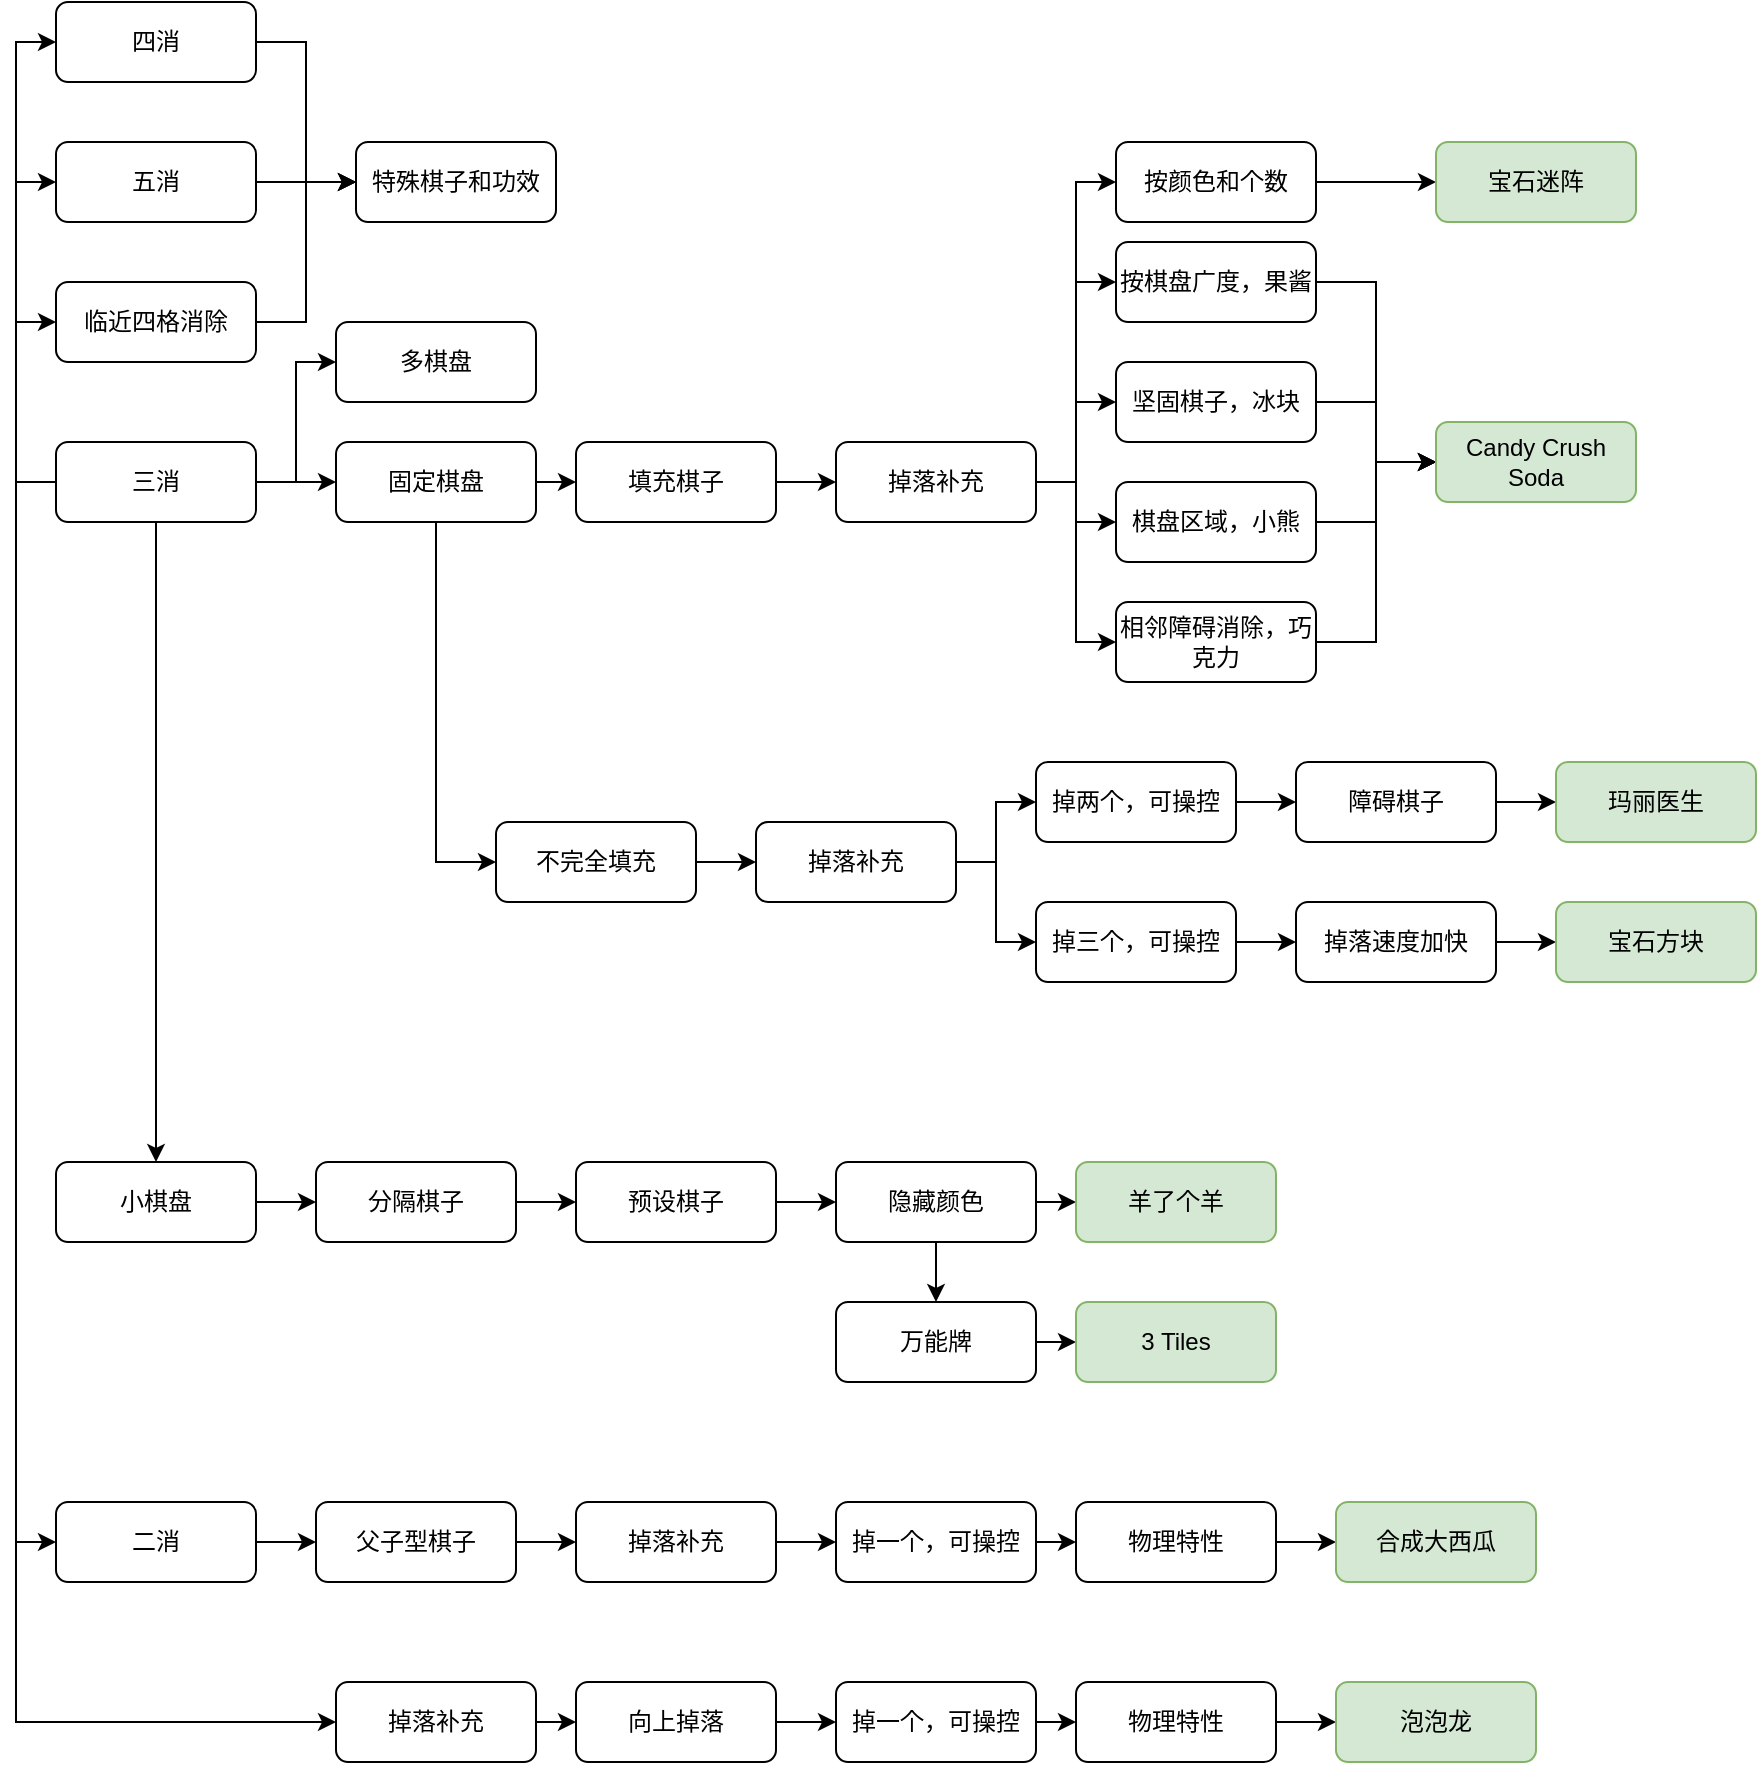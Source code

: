 <mxfile version="20.4.1" type="github">
  <diagram id="LCbXn-3MXr7fc6zhFQKl" name="第 1 页">
    <mxGraphModel dx="1550" dy="1996" grid="1" gridSize="10" guides="1" tooltips="1" connect="1" arrows="1" fold="1" page="1" pageScale="1" pageWidth="1654" pageHeight="1169" math="0" shadow="0">
      <root>
        <mxCell id="0" />
        <mxCell id="1" parent="0" />
        <mxCell id="TRvFklDj4OLgMswm-uFO-4" style="edgeStyle=orthogonalEdgeStyle;rounded=0;orthogonalLoop=1;jettySize=auto;html=1;exitX=1;exitY=0.5;exitDx=0;exitDy=0;entryX=0;entryY=0.5;entryDx=0;entryDy=0;" edge="1" parent="1" source="TRvFklDj4OLgMswm-uFO-1" target="TRvFklDj4OLgMswm-uFO-2">
          <mxGeometry relative="1" as="geometry" />
        </mxCell>
        <mxCell id="TRvFklDj4OLgMswm-uFO-21" style="edgeStyle=orthogonalEdgeStyle;rounded=0;orthogonalLoop=1;jettySize=auto;html=1;exitX=1;exitY=0.5;exitDx=0;exitDy=0;entryX=0;entryY=0.5;entryDx=0;entryDy=0;" edge="1" parent="1" source="TRvFklDj4OLgMswm-uFO-1" target="TRvFklDj4OLgMswm-uFO-20">
          <mxGeometry relative="1" as="geometry" />
        </mxCell>
        <mxCell id="TRvFklDj4OLgMswm-uFO-37" style="edgeStyle=orthogonalEdgeStyle;rounded=0;orthogonalLoop=1;jettySize=auto;html=1;exitX=0;exitY=0.5;exitDx=0;exitDy=0;entryX=0;entryY=0.5;entryDx=0;entryDy=0;" edge="1" parent="1" source="TRvFklDj4OLgMswm-uFO-1" target="TRvFklDj4OLgMswm-uFO-13">
          <mxGeometry relative="1" as="geometry" />
        </mxCell>
        <mxCell id="TRvFklDj4OLgMswm-uFO-38" style="edgeStyle=orthogonalEdgeStyle;rounded=0;orthogonalLoop=1;jettySize=auto;html=1;exitX=0;exitY=0.5;exitDx=0;exitDy=0;entryX=0;entryY=0.5;entryDx=0;entryDy=0;" edge="1" parent="1" source="TRvFklDj4OLgMswm-uFO-1" target="TRvFklDj4OLgMswm-uFO-10">
          <mxGeometry relative="1" as="geometry" />
        </mxCell>
        <mxCell id="TRvFklDj4OLgMswm-uFO-39" style="edgeStyle=orthogonalEdgeStyle;rounded=0;orthogonalLoop=1;jettySize=auto;html=1;exitX=0;exitY=0.5;exitDx=0;exitDy=0;entryX=0;entryY=0.5;entryDx=0;entryDy=0;" edge="1" parent="1" source="TRvFklDj4OLgMswm-uFO-1" target="TRvFklDj4OLgMswm-uFO-9">
          <mxGeometry relative="1" as="geometry" />
        </mxCell>
        <mxCell id="TRvFklDj4OLgMswm-uFO-41" style="edgeStyle=orthogonalEdgeStyle;rounded=0;orthogonalLoop=1;jettySize=auto;html=1;exitX=0.5;exitY=1;exitDx=0;exitDy=0;" edge="1" parent="1" source="TRvFklDj4OLgMswm-uFO-1" target="TRvFklDj4OLgMswm-uFO-40">
          <mxGeometry relative="1" as="geometry" />
        </mxCell>
        <mxCell id="TRvFklDj4OLgMswm-uFO-90" style="edgeStyle=orthogonalEdgeStyle;rounded=0;orthogonalLoop=1;jettySize=auto;html=1;exitX=0;exitY=0.5;exitDx=0;exitDy=0;entryX=0;entryY=0.5;entryDx=0;entryDy=0;" edge="1" parent="1" source="TRvFklDj4OLgMswm-uFO-1" target="TRvFklDj4OLgMswm-uFO-79">
          <mxGeometry relative="1" as="geometry" />
        </mxCell>
        <mxCell id="TRvFklDj4OLgMswm-uFO-100" style="edgeStyle=orthogonalEdgeStyle;rounded=0;orthogonalLoop=1;jettySize=auto;html=1;exitX=0;exitY=0.5;exitDx=0;exitDy=0;entryX=0;entryY=0.5;entryDx=0;entryDy=0;" edge="1" parent="1" source="TRvFklDj4OLgMswm-uFO-1" target="TRvFklDj4OLgMswm-uFO-96">
          <mxGeometry relative="1" as="geometry" />
        </mxCell>
        <mxCell id="TRvFklDj4OLgMswm-uFO-1" value="三消" style="rounded=1;whiteSpace=wrap;html=1;" vertex="1" parent="1">
          <mxGeometry x="70" y="210" width="100" height="40" as="geometry" />
        </mxCell>
        <mxCell id="TRvFklDj4OLgMswm-uFO-6" style="edgeStyle=orthogonalEdgeStyle;rounded=0;orthogonalLoop=1;jettySize=auto;html=1;exitX=1;exitY=0.5;exitDx=0;exitDy=0;entryX=0;entryY=0.5;entryDx=0;entryDy=0;" edge="1" parent="1" source="TRvFklDj4OLgMswm-uFO-2" target="TRvFklDj4OLgMswm-uFO-5">
          <mxGeometry relative="1" as="geometry" />
        </mxCell>
        <mxCell id="TRvFklDj4OLgMswm-uFO-57" style="edgeStyle=orthogonalEdgeStyle;rounded=0;orthogonalLoop=1;jettySize=auto;html=1;exitX=0.5;exitY=1;exitDx=0;exitDy=0;entryX=0;entryY=0.5;entryDx=0;entryDy=0;" edge="1" parent="1" source="TRvFklDj4OLgMswm-uFO-2" target="TRvFklDj4OLgMswm-uFO-56">
          <mxGeometry relative="1" as="geometry" />
        </mxCell>
        <mxCell id="TRvFklDj4OLgMswm-uFO-2" value="固定棋盘" style="rounded=1;whiteSpace=wrap;html=1;" vertex="1" parent="1">
          <mxGeometry x="210" y="210" width="100" height="40" as="geometry" />
        </mxCell>
        <mxCell id="TRvFklDj4OLgMswm-uFO-8" style="edgeStyle=orthogonalEdgeStyle;rounded=0;orthogonalLoop=1;jettySize=auto;html=1;exitX=1;exitY=0.5;exitDx=0;exitDy=0;entryX=0;entryY=0.5;entryDx=0;entryDy=0;" edge="1" parent="1" source="TRvFklDj4OLgMswm-uFO-5" target="TRvFklDj4OLgMswm-uFO-7">
          <mxGeometry relative="1" as="geometry" />
        </mxCell>
        <mxCell id="TRvFklDj4OLgMswm-uFO-5" value="填充棋子" style="rounded=1;whiteSpace=wrap;html=1;" vertex="1" parent="1">
          <mxGeometry x="330" y="210" width="100" height="40" as="geometry" />
        </mxCell>
        <mxCell id="TRvFklDj4OLgMswm-uFO-22" style="edgeStyle=orthogonalEdgeStyle;rounded=0;orthogonalLoop=1;jettySize=auto;html=1;exitX=1;exitY=0.5;exitDx=0;exitDy=0;entryX=0;entryY=0.5;entryDx=0;entryDy=0;" edge="1" parent="1" source="TRvFklDj4OLgMswm-uFO-7" target="TRvFklDj4OLgMswm-uFO-18">
          <mxGeometry relative="1" as="geometry" />
        </mxCell>
        <mxCell id="TRvFklDj4OLgMswm-uFO-23" style="edgeStyle=orthogonalEdgeStyle;rounded=0;orthogonalLoop=1;jettySize=auto;html=1;exitX=1;exitY=0.5;exitDx=0;exitDy=0;entryX=0;entryY=0.5;entryDx=0;entryDy=0;" edge="1" parent="1" source="TRvFklDj4OLgMswm-uFO-7" target="TRvFklDj4OLgMswm-uFO-17">
          <mxGeometry relative="1" as="geometry" />
        </mxCell>
        <mxCell id="TRvFklDj4OLgMswm-uFO-26" style="edgeStyle=orthogonalEdgeStyle;rounded=0;orthogonalLoop=1;jettySize=auto;html=1;exitX=1;exitY=0.5;exitDx=0;exitDy=0;entryX=0;entryY=0.5;entryDx=0;entryDy=0;" edge="1" parent="1" source="TRvFklDj4OLgMswm-uFO-7" target="TRvFklDj4OLgMswm-uFO-19">
          <mxGeometry relative="1" as="geometry" />
        </mxCell>
        <mxCell id="TRvFklDj4OLgMswm-uFO-32" style="edgeStyle=orthogonalEdgeStyle;rounded=0;orthogonalLoop=1;jettySize=auto;html=1;exitX=1;exitY=0.5;exitDx=0;exitDy=0;entryX=0;entryY=0.5;entryDx=0;entryDy=0;" edge="1" parent="1" source="TRvFklDj4OLgMswm-uFO-7" target="TRvFklDj4OLgMswm-uFO-15">
          <mxGeometry relative="1" as="geometry" />
        </mxCell>
        <mxCell id="TRvFklDj4OLgMswm-uFO-33" style="edgeStyle=orthogonalEdgeStyle;rounded=0;orthogonalLoop=1;jettySize=auto;html=1;exitX=1;exitY=0.5;exitDx=0;exitDy=0;entryX=0;entryY=0.5;entryDx=0;entryDy=0;" edge="1" parent="1" source="TRvFklDj4OLgMswm-uFO-7" target="TRvFklDj4OLgMswm-uFO-16">
          <mxGeometry relative="1" as="geometry" />
        </mxCell>
        <mxCell id="TRvFklDj4OLgMswm-uFO-7" value="掉落补充" style="rounded=1;whiteSpace=wrap;html=1;" vertex="1" parent="1">
          <mxGeometry x="460" y="210" width="100" height="40" as="geometry" />
        </mxCell>
        <mxCell id="TRvFklDj4OLgMswm-uFO-30" style="edgeStyle=orthogonalEdgeStyle;rounded=0;orthogonalLoop=1;jettySize=auto;html=1;exitX=1;exitY=0.5;exitDx=0;exitDy=0;entryX=0;entryY=0.5;entryDx=0;entryDy=0;" edge="1" parent="1" source="TRvFklDj4OLgMswm-uFO-9" target="TRvFklDj4OLgMswm-uFO-27">
          <mxGeometry relative="1" as="geometry" />
        </mxCell>
        <mxCell id="TRvFklDj4OLgMswm-uFO-9" value="四消" style="rounded=1;whiteSpace=wrap;html=1;" vertex="1" parent="1">
          <mxGeometry x="70" y="-10" width="100" height="40" as="geometry" />
        </mxCell>
        <mxCell id="TRvFklDj4OLgMswm-uFO-29" style="edgeStyle=orthogonalEdgeStyle;rounded=0;orthogonalLoop=1;jettySize=auto;html=1;exitX=1;exitY=0.5;exitDx=0;exitDy=0;" edge="1" parent="1" source="TRvFklDj4OLgMswm-uFO-10">
          <mxGeometry relative="1" as="geometry">
            <mxPoint x="220" y="80" as="targetPoint" />
          </mxGeometry>
        </mxCell>
        <mxCell id="TRvFklDj4OLgMswm-uFO-10" value="五消" style="rounded=1;whiteSpace=wrap;html=1;" vertex="1" parent="1">
          <mxGeometry x="70" y="60" width="100" height="40" as="geometry" />
        </mxCell>
        <mxCell id="TRvFklDj4OLgMswm-uFO-31" style="edgeStyle=orthogonalEdgeStyle;rounded=0;orthogonalLoop=1;jettySize=auto;html=1;exitX=1;exitY=0.5;exitDx=0;exitDy=0;entryX=0;entryY=0.5;entryDx=0;entryDy=0;" edge="1" parent="1" source="TRvFklDj4OLgMswm-uFO-13" target="TRvFklDj4OLgMswm-uFO-27">
          <mxGeometry relative="1" as="geometry" />
        </mxCell>
        <mxCell id="TRvFklDj4OLgMswm-uFO-13" value="临近四格消除" style="rounded=1;whiteSpace=wrap;html=1;" vertex="1" parent="1">
          <mxGeometry x="70" y="130" width="100" height="40" as="geometry" />
        </mxCell>
        <mxCell id="TRvFklDj4OLgMswm-uFO-74" style="edgeStyle=orthogonalEdgeStyle;rounded=0;orthogonalLoop=1;jettySize=auto;html=1;exitX=1;exitY=0.5;exitDx=0;exitDy=0;entryX=0;entryY=0.5;entryDx=0;entryDy=0;" edge="1" parent="1" source="TRvFklDj4OLgMswm-uFO-15" target="TRvFklDj4OLgMswm-uFO-73">
          <mxGeometry relative="1" as="geometry" />
        </mxCell>
        <mxCell id="TRvFklDj4OLgMswm-uFO-15" value="按颜色和个数" style="rounded=1;whiteSpace=wrap;html=1;" vertex="1" parent="1">
          <mxGeometry x="600" y="60" width="100" height="40" as="geometry" />
        </mxCell>
        <mxCell id="TRvFklDj4OLgMswm-uFO-75" style="edgeStyle=orthogonalEdgeStyle;rounded=0;orthogonalLoop=1;jettySize=auto;html=1;exitX=1;exitY=0.5;exitDx=0;exitDy=0;entryX=0;entryY=0.5;entryDx=0;entryDy=0;" edge="1" parent="1" source="TRvFklDj4OLgMswm-uFO-16" target="TRvFklDj4OLgMswm-uFO-54">
          <mxGeometry relative="1" as="geometry" />
        </mxCell>
        <mxCell id="TRvFklDj4OLgMswm-uFO-16" value="按棋盘广度，果酱" style="rounded=1;whiteSpace=wrap;html=1;" vertex="1" parent="1">
          <mxGeometry x="600" y="110" width="100" height="40" as="geometry" />
        </mxCell>
        <mxCell id="TRvFklDj4OLgMswm-uFO-55" style="edgeStyle=orthogonalEdgeStyle;rounded=0;orthogonalLoop=1;jettySize=auto;html=1;exitX=1;exitY=0.5;exitDx=0;exitDy=0;entryX=0;entryY=0.5;entryDx=0;entryDy=0;" edge="1" parent="1" source="TRvFklDj4OLgMswm-uFO-17" target="TRvFklDj4OLgMswm-uFO-54">
          <mxGeometry relative="1" as="geometry" />
        </mxCell>
        <mxCell id="TRvFklDj4OLgMswm-uFO-17" value="坚固棋子，冰块" style="rounded=1;whiteSpace=wrap;html=1;" vertex="1" parent="1">
          <mxGeometry x="600" y="170" width="100" height="40" as="geometry" />
        </mxCell>
        <mxCell id="TRvFklDj4OLgMswm-uFO-77" style="edgeStyle=orthogonalEdgeStyle;rounded=0;orthogonalLoop=1;jettySize=auto;html=1;exitX=1;exitY=0.5;exitDx=0;exitDy=0;entryX=0;entryY=0.5;entryDx=0;entryDy=0;" edge="1" parent="1" source="TRvFklDj4OLgMswm-uFO-18" target="TRvFklDj4OLgMswm-uFO-54">
          <mxGeometry relative="1" as="geometry" />
        </mxCell>
        <mxCell id="TRvFklDj4OLgMswm-uFO-18" value="棋盘区域，小熊" style="rounded=1;whiteSpace=wrap;html=1;" vertex="1" parent="1">
          <mxGeometry x="600" y="230" width="100" height="40" as="geometry" />
        </mxCell>
        <mxCell id="TRvFklDj4OLgMswm-uFO-78" style="edgeStyle=orthogonalEdgeStyle;rounded=0;orthogonalLoop=1;jettySize=auto;html=1;exitX=1;exitY=0.5;exitDx=0;exitDy=0;entryX=0;entryY=0.5;entryDx=0;entryDy=0;" edge="1" parent="1" source="TRvFklDj4OLgMswm-uFO-19" target="TRvFklDj4OLgMswm-uFO-54">
          <mxGeometry relative="1" as="geometry" />
        </mxCell>
        <mxCell id="TRvFklDj4OLgMswm-uFO-19" value="相邻障碍消除，巧克力" style="rounded=1;whiteSpace=wrap;html=1;" vertex="1" parent="1">
          <mxGeometry x="600" y="290" width="100" height="40" as="geometry" />
        </mxCell>
        <mxCell id="TRvFklDj4OLgMswm-uFO-20" value="多棋盘" style="rounded=1;whiteSpace=wrap;html=1;" vertex="1" parent="1">
          <mxGeometry x="210" y="150" width="100" height="40" as="geometry" />
        </mxCell>
        <mxCell id="TRvFklDj4OLgMswm-uFO-27" value="特殊棋子和功效" style="rounded=1;whiteSpace=wrap;html=1;" vertex="1" parent="1">
          <mxGeometry x="220" y="60" width="100" height="40" as="geometry" />
        </mxCell>
        <mxCell id="TRvFklDj4OLgMswm-uFO-44" style="edgeStyle=orthogonalEdgeStyle;rounded=0;orthogonalLoop=1;jettySize=auto;html=1;exitX=1;exitY=0.5;exitDx=0;exitDy=0;entryX=0;entryY=0.5;entryDx=0;entryDy=0;" edge="1" parent="1" source="TRvFklDj4OLgMswm-uFO-40" target="TRvFklDj4OLgMswm-uFO-42">
          <mxGeometry relative="1" as="geometry" />
        </mxCell>
        <mxCell id="TRvFklDj4OLgMswm-uFO-40" value="小棋盘" style="rounded=1;whiteSpace=wrap;html=1;" vertex="1" parent="1">
          <mxGeometry x="70" y="570" width="100" height="40" as="geometry" />
        </mxCell>
        <mxCell id="TRvFklDj4OLgMswm-uFO-45" style="edgeStyle=orthogonalEdgeStyle;rounded=0;orthogonalLoop=1;jettySize=auto;html=1;exitX=1;exitY=0.5;exitDx=0;exitDy=0;" edge="1" parent="1" source="TRvFklDj4OLgMswm-uFO-42" target="TRvFklDj4OLgMswm-uFO-43">
          <mxGeometry relative="1" as="geometry" />
        </mxCell>
        <mxCell id="TRvFklDj4OLgMswm-uFO-42" value="分隔棋子" style="rounded=1;whiteSpace=wrap;html=1;" vertex="1" parent="1">
          <mxGeometry x="200" y="570" width="100" height="40" as="geometry" />
        </mxCell>
        <mxCell id="TRvFklDj4OLgMswm-uFO-47" style="edgeStyle=orthogonalEdgeStyle;rounded=0;orthogonalLoop=1;jettySize=auto;html=1;exitX=1;exitY=0.5;exitDx=0;exitDy=0;entryX=0;entryY=0.5;entryDx=0;entryDy=0;" edge="1" parent="1" source="TRvFklDj4OLgMswm-uFO-43" target="TRvFklDj4OLgMswm-uFO-46">
          <mxGeometry relative="1" as="geometry" />
        </mxCell>
        <mxCell id="TRvFklDj4OLgMswm-uFO-43" value="预设棋子" style="rounded=1;whiteSpace=wrap;html=1;" vertex="1" parent="1">
          <mxGeometry x="330" y="570" width="100" height="40" as="geometry" />
        </mxCell>
        <mxCell id="TRvFklDj4OLgMswm-uFO-49" style="edgeStyle=orthogonalEdgeStyle;rounded=0;orthogonalLoop=1;jettySize=auto;html=1;exitX=1;exitY=0.5;exitDx=0;exitDy=0;entryX=0;entryY=0.5;entryDx=0;entryDy=0;" edge="1" parent="1" source="TRvFklDj4OLgMswm-uFO-46" target="TRvFklDj4OLgMswm-uFO-48">
          <mxGeometry relative="1" as="geometry" />
        </mxCell>
        <mxCell id="TRvFklDj4OLgMswm-uFO-52" style="edgeStyle=orthogonalEdgeStyle;rounded=0;orthogonalLoop=1;jettySize=auto;html=1;exitX=0.5;exitY=1;exitDx=0;exitDy=0;entryX=0.5;entryY=0;entryDx=0;entryDy=0;" edge="1" parent="1" source="TRvFklDj4OLgMswm-uFO-46" target="TRvFklDj4OLgMswm-uFO-50">
          <mxGeometry relative="1" as="geometry" />
        </mxCell>
        <mxCell id="TRvFklDj4OLgMswm-uFO-46" value="隐藏颜色" style="rounded=1;whiteSpace=wrap;html=1;" vertex="1" parent="1">
          <mxGeometry x="460" y="570" width="100" height="40" as="geometry" />
        </mxCell>
        <mxCell id="TRvFklDj4OLgMswm-uFO-48" value="羊了个羊" style="rounded=1;whiteSpace=wrap;html=1;fillColor=#d5e8d4;strokeColor=#82b366;" vertex="1" parent="1">
          <mxGeometry x="580" y="570" width="100" height="40" as="geometry" />
        </mxCell>
        <mxCell id="TRvFklDj4OLgMswm-uFO-53" style="edgeStyle=orthogonalEdgeStyle;rounded=0;orthogonalLoop=1;jettySize=auto;html=1;exitX=1;exitY=0.5;exitDx=0;exitDy=0;entryX=0;entryY=0.5;entryDx=0;entryDy=0;" edge="1" parent="1" source="TRvFklDj4OLgMswm-uFO-50" target="TRvFklDj4OLgMswm-uFO-51">
          <mxGeometry relative="1" as="geometry" />
        </mxCell>
        <mxCell id="TRvFklDj4OLgMswm-uFO-50" value="万能牌" style="rounded=1;whiteSpace=wrap;html=1;" vertex="1" parent="1">
          <mxGeometry x="460" y="640" width="100" height="40" as="geometry" />
        </mxCell>
        <mxCell id="TRvFklDj4OLgMswm-uFO-51" value="3 Tiles" style="rounded=1;whiteSpace=wrap;html=1;fillColor=#d5e8d4;strokeColor=#82b366;" vertex="1" parent="1">
          <mxGeometry x="580" y="640" width="100" height="40" as="geometry" />
        </mxCell>
        <mxCell id="TRvFklDj4OLgMswm-uFO-54" value="Candy Crush Soda" style="rounded=1;whiteSpace=wrap;html=1;fillColor=#d5e8d4;strokeColor=#82b366;" vertex="1" parent="1">
          <mxGeometry x="760" y="200" width="100" height="40" as="geometry" />
        </mxCell>
        <mxCell id="TRvFklDj4OLgMswm-uFO-59" style="edgeStyle=orthogonalEdgeStyle;rounded=0;orthogonalLoop=1;jettySize=auto;html=1;exitX=1;exitY=0.5;exitDx=0;exitDy=0;entryX=0;entryY=0.5;entryDx=0;entryDy=0;" edge="1" parent="1" source="TRvFklDj4OLgMswm-uFO-56" target="TRvFklDj4OLgMswm-uFO-58">
          <mxGeometry relative="1" as="geometry" />
        </mxCell>
        <mxCell id="TRvFklDj4OLgMswm-uFO-56" value="不完全填充" style="rounded=1;whiteSpace=wrap;html=1;" vertex="1" parent="1">
          <mxGeometry x="290" y="400" width="100" height="40" as="geometry" />
        </mxCell>
        <mxCell id="TRvFklDj4OLgMswm-uFO-62" style="edgeStyle=orthogonalEdgeStyle;rounded=0;orthogonalLoop=1;jettySize=auto;html=1;exitX=1;exitY=0.5;exitDx=0;exitDy=0;entryX=0;entryY=0.5;entryDx=0;entryDy=0;" edge="1" parent="1" source="TRvFklDj4OLgMswm-uFO-58" target="TRvFklDj4OLgMswm-uFO-60">
          <mxGeometry relative="1" as="geometry" />
        </mxCell>
        <mxCell id="TRvFklDj4OLgMswm-uFO-63" style="edgeStyle=orthogonalEdgeStyle;rounded=0;orthogonalLoop=1;jettySize=auto;html=1;exitX=1;exitY=0.5;exitDx=0;exitDy=0;entryX=0;entryY=0.5;entryDx=0;entryDy=0;" edge="1" parent="1" source="TRvFklDj4OLgMswm-uFO-58" target="TRvFklDj4OLgMswm-uFO-61">
          <mxGeometry relative="1" as="geometry" />
        </mxCell>
        <mxCell id="TRvFklDj4OLgMswm-uFO-58" value="掉落补充" style="rounded=1;whiteSpace=wrap;html=1;" vertex="1" parent="1">
          <mxGeometry x="420" y="400" width="100" height="40" as="geometry" />
        </mxCell>
        <mxCell id="TRvFklDj4OLgMswm-uFO-66" style="edgeStyle=orthogonalEdgeStyle;rounded=0;orthogonalLoop=1;jettySize=auto;html=1;exitX=1;exitY=0.5;exitDx=0;exitDy=0;entryX=0;entryY=0.5;entryDx=0;entryDy=0;" edge="1" parent="1" source="TRvFklDj4OLgMswm-uFO-60" target="TRvFklDj4OLgMswm-uFO-65">
          <mxGeometry relative="1" as="geometry" />
        </mxCell>
        <mxCell id="TRvFklDj4OLgMswm-uFO-60" value="掉两个，可操控" style="rounded=1;whiteSpace=wrap;html=1;" vertex="1" parent="1">
          <mxGeometry x="560" y="370" width="100" height="40" as="geometry" />
        </mxCell>
        <mxCell id="TRvFklDj4OLgMswm-uFO-70" style="edgeStyle=orthogonalEdgeStyle;rounded=0;orthogonalLoop=1;jettySize=auto;html=1;exitX=1;exitY=0.5;exitDx=0;exitDy=0;entryX=0;entryY=0.5;entryDx=0;entryDy=0;" edge="1" parent="1" source="TRvFklDj4OLgMswm-uFO-61" target="TRvFklDj4OLgMswm-uFO-69">
          <mxGeometry relative="1" as="geometry" />
        </mxCell>
        <mxCell id="TRvFklDj4OLgMswm-uFO-61" value="掉三个，可操控" style="rounded=1;whiteSpace=wrap;html=1;" vertex="1" parent="1">
          <mxGeometry x="560" y="440" width="100" height="40" as="geometry" />
        </mxCell>
        <mxCell id="TRvFklDj4OLgMswm-uFO-68" style="edgeStyle=orthogonalEdgeStyle;rounded=0;orthogonalLoop=1;jettySize=auto;html=1;exitX=1;exitY=0.5;exitDx=0;exitDy=0;entryX=0;entryY=0.5;entryDx=0;entryDy=0;" edge="1" parent="1" source="TRvFklDj4OLgMswm-uFO-65" target="TRvFklDj4OLgMswm-uFO-67">
          <mxGeometry relative="1" as="geometry" />
        </mxCell>
        <mxCell id="TRvFklDj4OLgMswm-uFO-65" value="障碍棋子" style="rounded=1;whiteSpace=wrap;html=1;" vertex="1" parent="1">
          <mxGeometry x="690" y="370" width="100" height="40" as="geometry" />
        </mxCell>
        <mxCell id="TRvFklDj4OLgMswm-uFO-67" value="玛丽医生" style="rounded=1;whiteSpace=wrap;html=1;fillColor=#d5e8d4;strokeColor=#82b366;" vertex="1" parent="1">
          <mxGeometry x="820" y="370" width="100" height="40" as="geometry" />
        </mxCell>
        <mxCell id="TRvFklDj4OLgMswm-uFO-72" style="edgeStyle=orthogonalEdgeStyle;rounded=0;orthogonalLoop=1;jettySize=auto;html=1;exitX=1;exitY=0.5;exitDx=0;exitDy=0;entryX=0;entryY=0.5;entryDx=0;entryDy=0;" edge="1" parent="1" source="TRvFklDj4OLgMswm-uFO-69" target="TRvFklDj4OLgMswm-uFO-71">
          <mxGeometry relative="1" as="geometry" />
        </mxCell>
        <mxCell id="TRvFklDj4OLgMswm-uFO-69" value="掉落速度加快" style="rounded=1;whiteSpace=wrap;html=1;" vertex="1" parent="1">
          <mxGeometry x="690" y="440" width="100" height="40" as="geometry" />
        </mxCell>
        <mxCell id="TRvFklDj4OLgMswm-uFO-71" value="宝石方块" style="rounded=1;whiteSpace=wrap;html=1;fillColor=#d5e8d4;strokeColor=#82b366;" vertex="1" parent="1">
          <mxGeometry x="820" y="440" width="100" height="40" as="geometry" />
        </mxCell>
        <mxCell id="TRvFklDj4OLgMswm-uFO-73" value="宝石迷阵" style="rounded=1;whiteSpace=wrap;html=1;fillColor=#d5e8d4;strokeColor=#82b366;" vertex="1" parent="1">
          <mxGeometry x="760" y="60" width="100" height="40" as="geometry" />
        </mxCell>
        <mxCell id="TRvFklDj4OLgMswm-uFO-85" style="edgeStyle=orthogonalEdgeStyle;rounded=0;orthogonalLoop=1;jettySize=auto;html=1;exitX=1;exitY=0.5;exitDx=0;exitDy=0;entryX=0;entryY=0.5;entryDx=0;entryDy=0;" edge="1" parent="1" source="TRvFklDj4OLgMswm-uFO-79" target="TRvFklDj4OLgMswm-uFO-80">
          <mxGeometry relative="1" as="geometry" />
        </mxCell>
        <mxCell id="TRvFklDj4OLgMswm-uFO-79" value="二消" style="rounded=1;whiteSpace=wrap;html=1;" vertex="1" parent="1">
          <mxGeometry x="70" y="740" width="100" height="40" as="geometry" />
        </mxCell>
        <mxCell id="TRvFklDj4OLgMswm-uFO-86" style="edgeStyle=orthogonalEdgeStyle;rounded=0;orthogonalLoop=1;jettySize=auto;html=1;exitX=1;exitY=0.5;exitDx=0;exitDy=0;entryX=0;entryY=0.5;entryDx=0;entryDy=0;" edge="1" parent="1" source="TRvFklDj4OLgMswm-uFO-80" target="TRvFklDj4OLgMswm-uFO-81">
          <mxGeometry relative="1" as="geometry" />
        </mxCell>
        <mxCell id="TRvFklDj4OLgMswm-uFO-80" value="父子型棋子" style="rounded=1;whiteSpace=wrap;html=1;" vertex="1" parent="1">
          <mxGeometry x="200" y="740" width="100" height="40" as="geometry" />
        </mxCell>
        <mxCell id="TRvFklDj4OLgMswm-uFO-87" style="edgeStyle=orthogonalEdgeStyle;rounded=0;orthogonalLoop=1;jettySize=auto;html=1;exitX=1;exitY=0.5;exitDx=0;exitDy=0;entryX=0;entryY=0.5;entryDx=0;entryDy=0;" edge="1" parent="1" source="TRvFklDj4OLgMswm-uFO-81" target="TRvFklDj4OLgMswm-uFO-82">
          <mxGeometry relative="1" as="geometry" />
        </mxCell>
        <mxCell id="TRvFklDj4OLgMswm-uFO-81" value="掉落补充" style="rounded=1;whiteSpace=wrap;html=1;" vertex="1" parent="1">
          <mxGeometry x="330" y="740" width="100" height="40" as="geometry" />
        </mxCell>
        <mxCell id="TRvFklDj4OLgMswm-uFO-88" style="edgeStyle=orthogonalEdgeStyle;rounded=0;orthogonalLoop=1;jettySize=auto;html=1;exitX=1;exitY=0.5;exitDx=0;exitDy=0;entryX=0;entryY=0.5;entryDx=0;entryDy=0;" edge="1" parent="1" source="TRvFklDj4OLgMswm-uFO-82" target="TRvFklDj4OLgMswm-uFO-83">
          <mxGeometry relative="1" as="geometry" />
        </mxCell>
        <mxCell id="TRvFklDj4OLgMswm-uFO-82" value="掉一个，可操控" style="rounded=1;whiteSpace=wrap;html=1;" vertex="1" parent="1">
          <mxGeometry x="460" y="740" width="100" height="40" as="geometry" />
        </mxCell>
        <mxCell id="TRvFklDj4OLgMswm-uFO-89" style="edgeStyle=orthogonalEdgeStyle;rounded=0;orthogonalLoop=1;jettySize=auto;html=1;exitX=1;exitY=0.5;exitDx=0;exitDy=0;entryX=0;entryY=0.5;entryDx=0;entryDy=0;" edge="1" parent="1" source="TRvFklDj4OLgMswm-uFO-83" target="TRvFklDj4OLgMswm-uFO-84">
          <mxGeometry relative="1" as="geometry" />
        </mxCell>
        <mxCell id="TRvFklDj4OLgMswm-uFO-83" value="物理特性" style="rounded=1;whiteSpace=wrap;html=1;" vertex="1" parent="1">
          <mxGeometry x="580" y="740" width="100" height="40" as="geometry" />
        </mxCell>
        <mxCell id="TRvFklDj4OLgMswm-uFO-84" value="合成大西瓜" style="rounded=1;whiteSpace=wrap;html=1;fillColor=#d5e8d4;strokeColor=#82b366;" vertex="1" parent="1">
          <mxGeometry x="710" y="740" width="100" height="40" as="geometry" />
        </mxCell>
        <mxCell id="TRvFklDj4OLgMswm-uFO-91" style="edgeStyle=orthogonalEdgeStyle;rounded=0;orthogonalLoop=1;jettySize=auto;html=1;exitX=1;exitY=0.5;exitDx=0;exitDy=0;entryX=0;entryY=0.5;entryDx=0;entryDy=0;" edge="1" parent="1" source="TRvFklDj4OLgMswm-uFO-92" target="TRvFklDj4OLgMswm-uFO-94">
          <mxGeometry relative="1" as="geometry" />
        </mxCell>
        <mxCell id="TRvFklDj4OLgMswm-uFO-92" value="向上掉落" style="rounded=1;whiteSpace=wrap;html=1;" vertex="1" parent="1">
          <mxGeometry x="330" y="830" width="100" height="40" as="geometry" />
        </mxCell>
        <mxCell id="TRvFklDj4OLgMswm-uFO-93" style="edgeStyle=orthogonalEdgeStyle;rounded=0;orthogonalLoop=1;jettySize=auto;html=1;exitX=1;exitY=0.5;exitDx=0;exitDy=0;entryX=0;entryY=0.5;entryDx=0;entryDy=0;" edge="1" parent="1" source="TRvFklDj4OLgMswm-uFO-94" target="TRvFklDj4OLgMswm-uFO-95">
          <mxGeometry relative="1" as="geometry" />
        </mxCell>
        <mxCell id="TRvFklDj4OLgMswm-uFO-94" value="掉一个，可操控" style="rounded=1;whiteSpace=wrap;html=1;" vertex="1" parent="1">
          <mxGeometry x="460" y="830" width="100" height="40" as="geometry" />
        </mxCell>
        <mxCell id="TRvFklDj4OLgMswm-uFO-99" style="edgeStyle=orthogonalEdgeStyle;rounded=0;orthogonalLoop=1;jettySize=auto;html=1;exitX=1;exitY=0.5;exitDx=0;exitDy=0;entryX=0;entryY=0.5;entryDx=0;entryDy=0;" edge="1" parent="1" source="TRvFklDj4OLgMswm-uFO-95" target="TRvFklDj4OLgMswm-uFO-97">
          <mxGeometry relative="1" as="geometry" />
        </mxCell>
        <mxCell id="TRvFklDj4OLgMswm-uFO-95" value="物理特性" style="rounded=1;whiteSpace=wrap;html=1;" vertex="1" parent="1">
          <mxGeometry x="580" y="830" width="100" height="40" as="geometry" />
        </mxCell>
        <mxCell id="TRvFklDj4OLgMswm-uFO-101" style="edgeStyle=orthogonalEdgeStyle;rounded=0;orthogonalLoop=1;jettySize=auto;html=1;exitX=1;exitY=0.5;exitDx=0;exitDy=0;entryX=0;entryY=0.5;entryDx=0;entryDy=0;" edge="1" parent="1" source="TRvFklDj4OLgMswm-uFO-96" target="TRvFklDj4OLgMswm-uFO-92">
          <mxGeometry relative="1" as="geometry" />
        </mxCell>
        <mxCell id="TRvFklDj4OLgMswm-uFO-96" value="掉落补充" style="rounded=1;whiteSpace=wrap;html=1;" vertex="1" parent="1">
          <mxGeometry x="210" y="830" width="100" height="40" as="geometry" />
        </mxCell>
        <mxCell id="TRvFklDj4OLgMswm-uFO-97" value="泡泡龙" style="rounded=1;whiteSpace=wrap;html=1;fillColor=#d5e8d4;strokeColor=#82b366;" vertex="1" parent="1">
          <mxGeometry x="710" y="830" width="100" height="40" as="geometry" />
        </mxCell>
      </root>
    </mxGraphModel>
  </diagram>
</mxfile>
